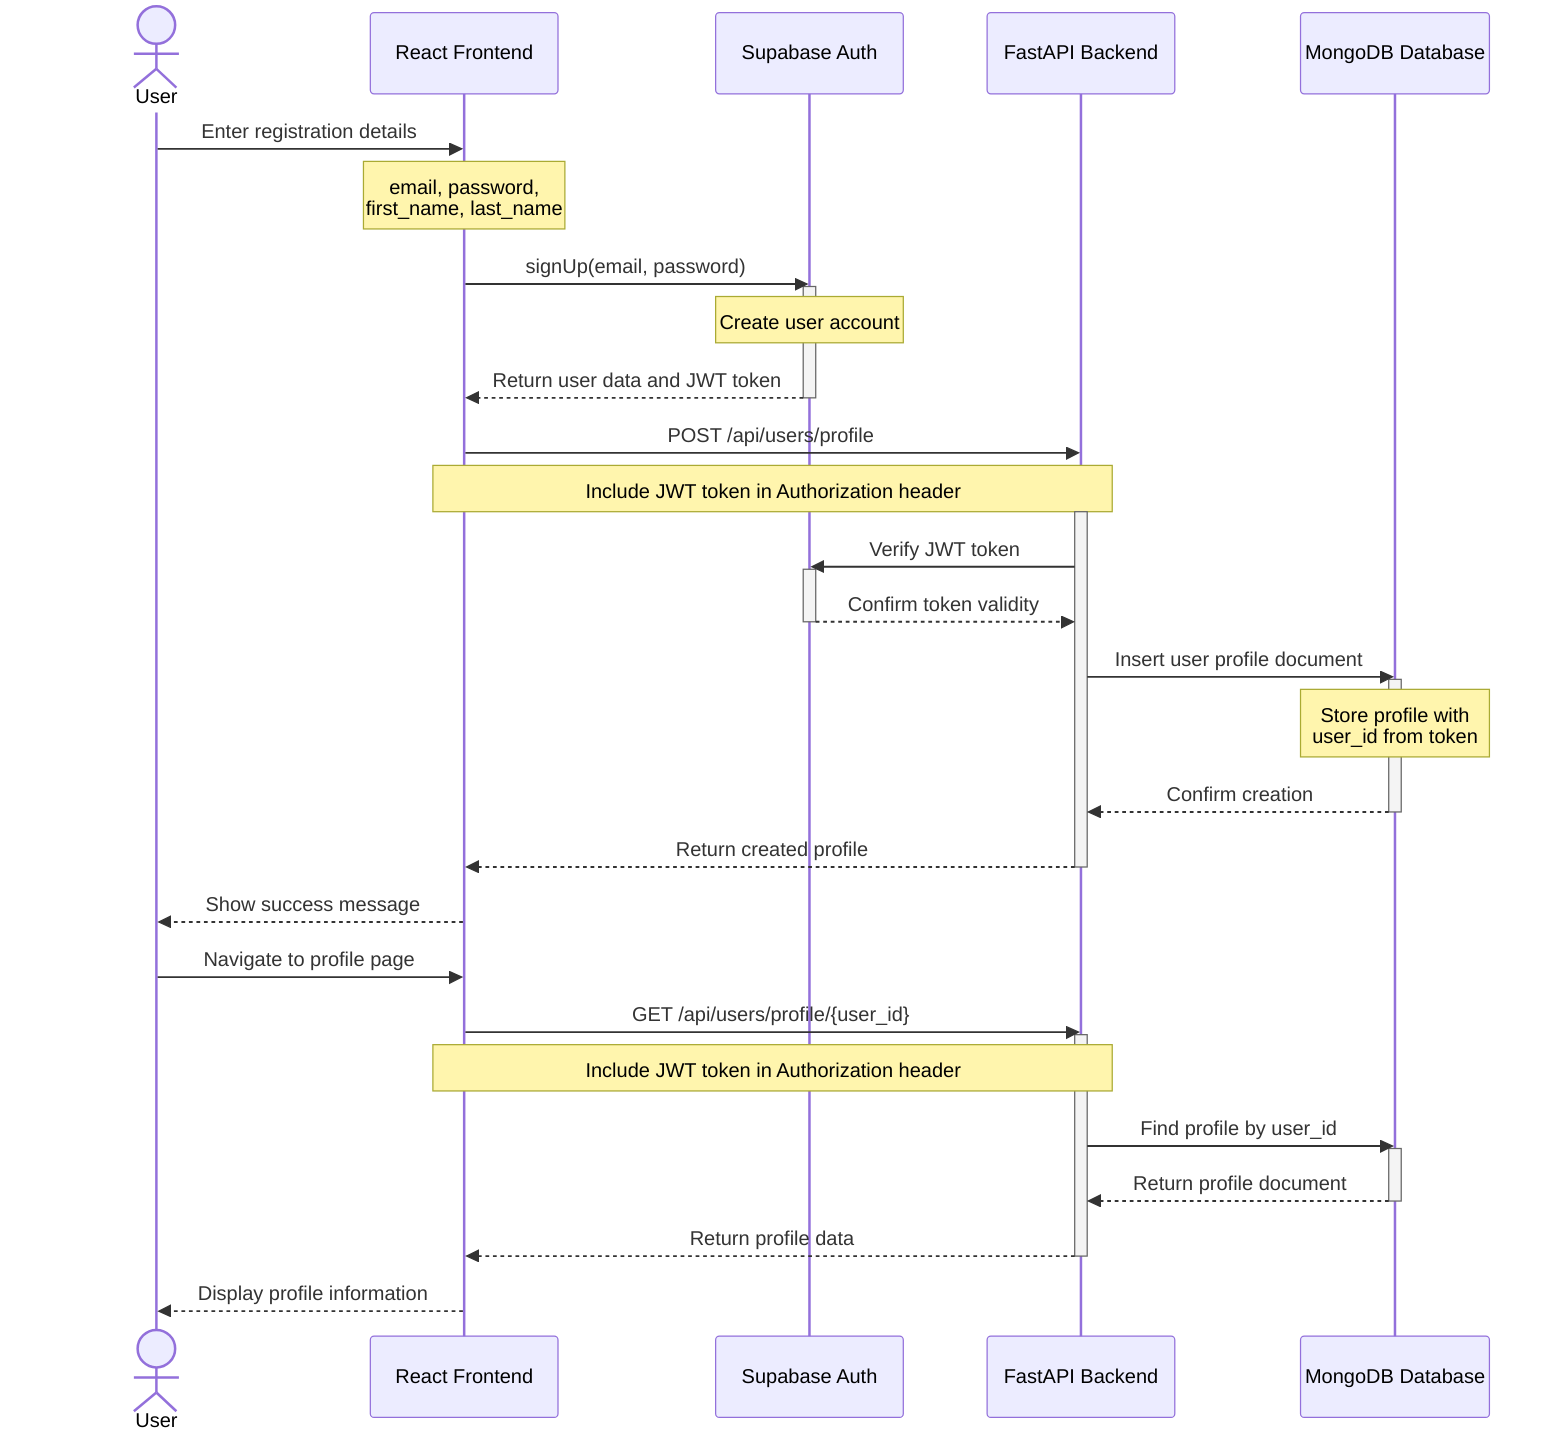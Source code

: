 sequenceDiagram
    actor User
    participant React as React Frontend
    participant Supabase as Supabase Auth
    participant FastAPI as FastAPI Backend
    participant MongoDB as MongoDB Database
    
    %% Registration flow
    User->>React: Enter registration details
    Note over React: email, password, <br/> first_name, last_name
    
    %% Authentication with Supabase
    React->>Supabase: signUp(email, password)
    activate Supabase
    Note over Supabase: Create user account
    Supabase-->>React: Return user data and JWT token
    deactivate Supabase
    
    %% Profile creation in MongoDB
    React->>FastAPI: POST /api/users/profile
    Note over React,FastAPI: Include JWT token in Authorization header
    activate FastAPI
    
    FastAPI->>Supabase: Verify JWT token
    activate Supabase
    Supabase-->>FastAPI: Confirm token validity
    deactivate Supabase
    
    FastAPI->>MongoDB: Insert user profile document
    activate MongoDB
    Note over MongoDB: Store profile with<br/>user_id from token
    MongoDB-->>FastAPI: Confirm creation
    deactivate MongoDB
    
    FastAPI-->>React: Return created profile
    deactivate FastAPI
    
    React-->>User: Show success message
    
    %% Profile retrieval flow
    User->>React: Navigate to profile page
    
    React->>FastAPI: GET /api/users/profile/{user_id}
    activate FastAPI
    Note over React,FastAPI: Include JWT token in Authorization header
    
    FastAPI->>MongoDB: Find profile by user_id
    activate MongoDB
    MongoDB-->>FastAPI: Return profile document
    deactivate MongoDB
    
    FastAPI-->>React: Return profile data
    deactivate FastAPI
    
    React-->>User: Display profile information